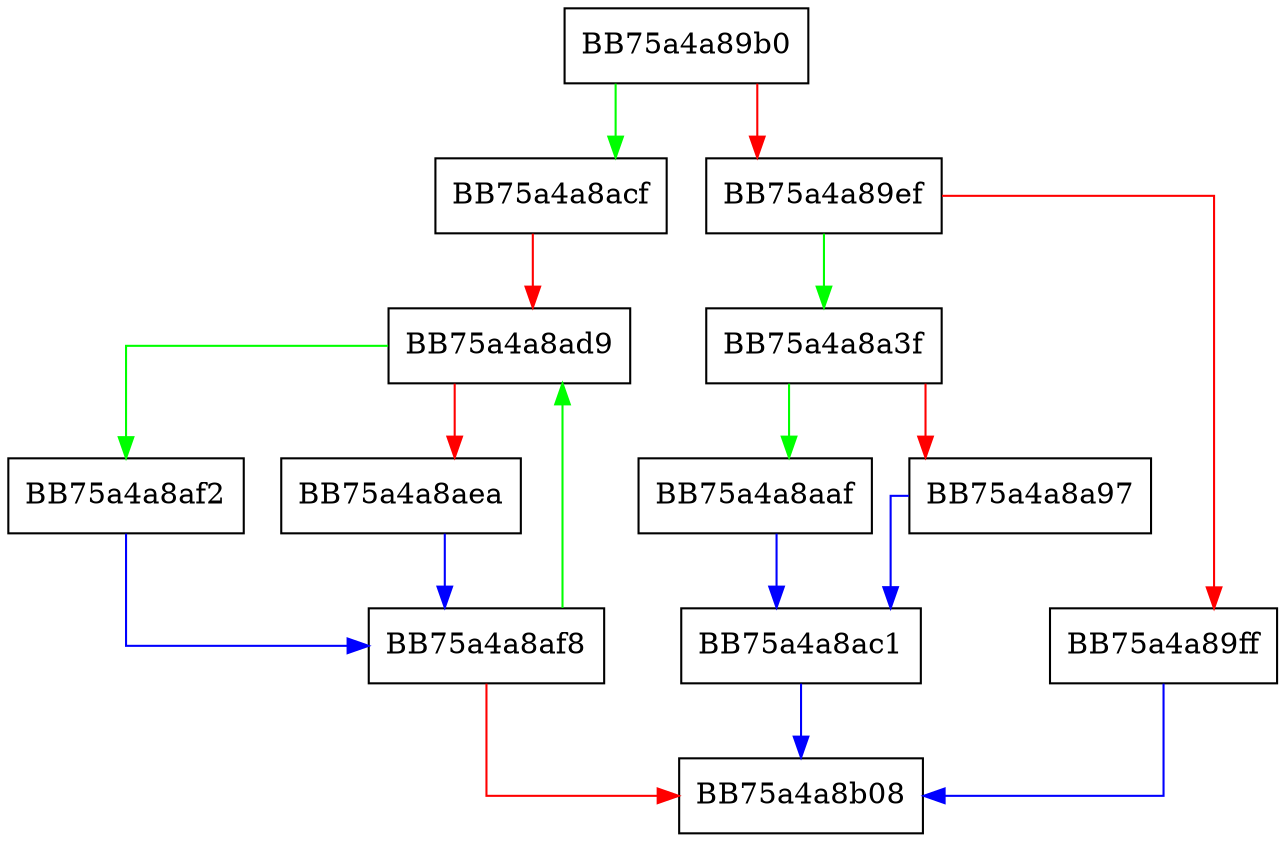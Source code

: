 digraph SSE_addsubps {
  node [shape="box"];
  graph [splines=ortho];
  BB75a4a89b0 -> BB75a4a8acf [color="green"];
  BB75a4a89b0 -> BB75a4a89ef [color="red"];
  BB75a4a89ef -> BB75a4a8a3f [color="green"];
  BB75a4a89ef -> BB75a4a89ff [color="red"];
  BB75a4a89ff -> BB75a4a8b08 [color="blue"];
  BB75a4a8a3f -> BB75a4a8aaf [color="green"];
  BB75a4a8a3f -> BB75a4a8a97 [color="red"];
  BB75a4a8a97 -> BB75a4a8ac1 [color="blue"];
  BB75a4a8aaf -> BB75a4a8ac1 [color="blue"];
  BB75a4a8ac1 -> BB75a4a8b08 [color="blue"];
  BB75a4a8acf -> BB75a4a8ad9 [color="red"];
  BB75a4a8ad9 -> BB75a4a8af2 [color="green"];
  BB75a4a8ad9 -> BB75a4a8aea [color="red"];
  BB75a4a8aea -> BB75a4a8af8 [color="blue"];
  BB75a4a8af2 -> BB75a4a8af8 [color="blue"];
  BB75a4a8af8 -> BB75a4a8ad9 [color="green"];
  BB75a4a8af8 -> BB75a4a8b08 [color="red"];
}